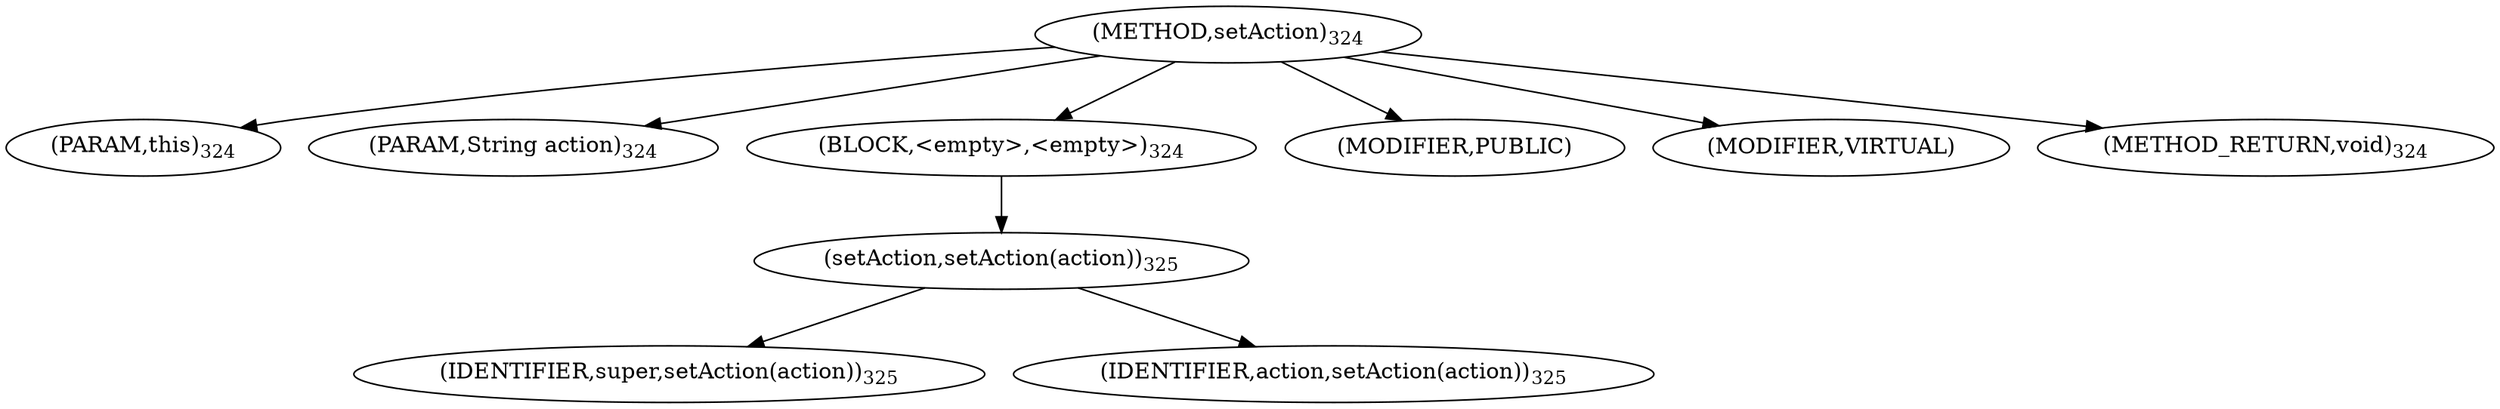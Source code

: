 digraph "setAction" {  
"531" [label = <(METHOD,setAction)<SUB>324</SUB>> ]
"532" [label = <(PARAM,this)<SUB>324</SUB>> ]
"533" [label = <(PARAM,String action)<SUB>324</SUB>> ]
"534" [label = <(BLOCK,&lt;empty&gt;,&lt;empty&gt;)<SUB>324</SUB>> ]
"535" [label = <(setAction,setAction(action))<SUB>325</SUB>> ]
"536" [label = <(IDENTIFIER,super,setAction(action))<SUB>325</SUB>> ]
"537" [label = <(IDENTIFIER,action,setAction(action))<SUB>325</SUB>> ]
"538" [label = <(MODIFIER,PUBLIC)> ]
"539" [label = <(MODIFIER,VIRTUAL)> ]
"540" [label = <(METHOD_RETURN,void)<SUB>324</SUB>> ]
  "531" -> "532" 
  "531" -> "533" 
  "531" -> "534" 
  "531" -> "538" 
  "531" -> "539" 
  "531" -> "540" 
  "534" -> "535" 
  "535" -> "536" 
  "535" -> "537" 
}
